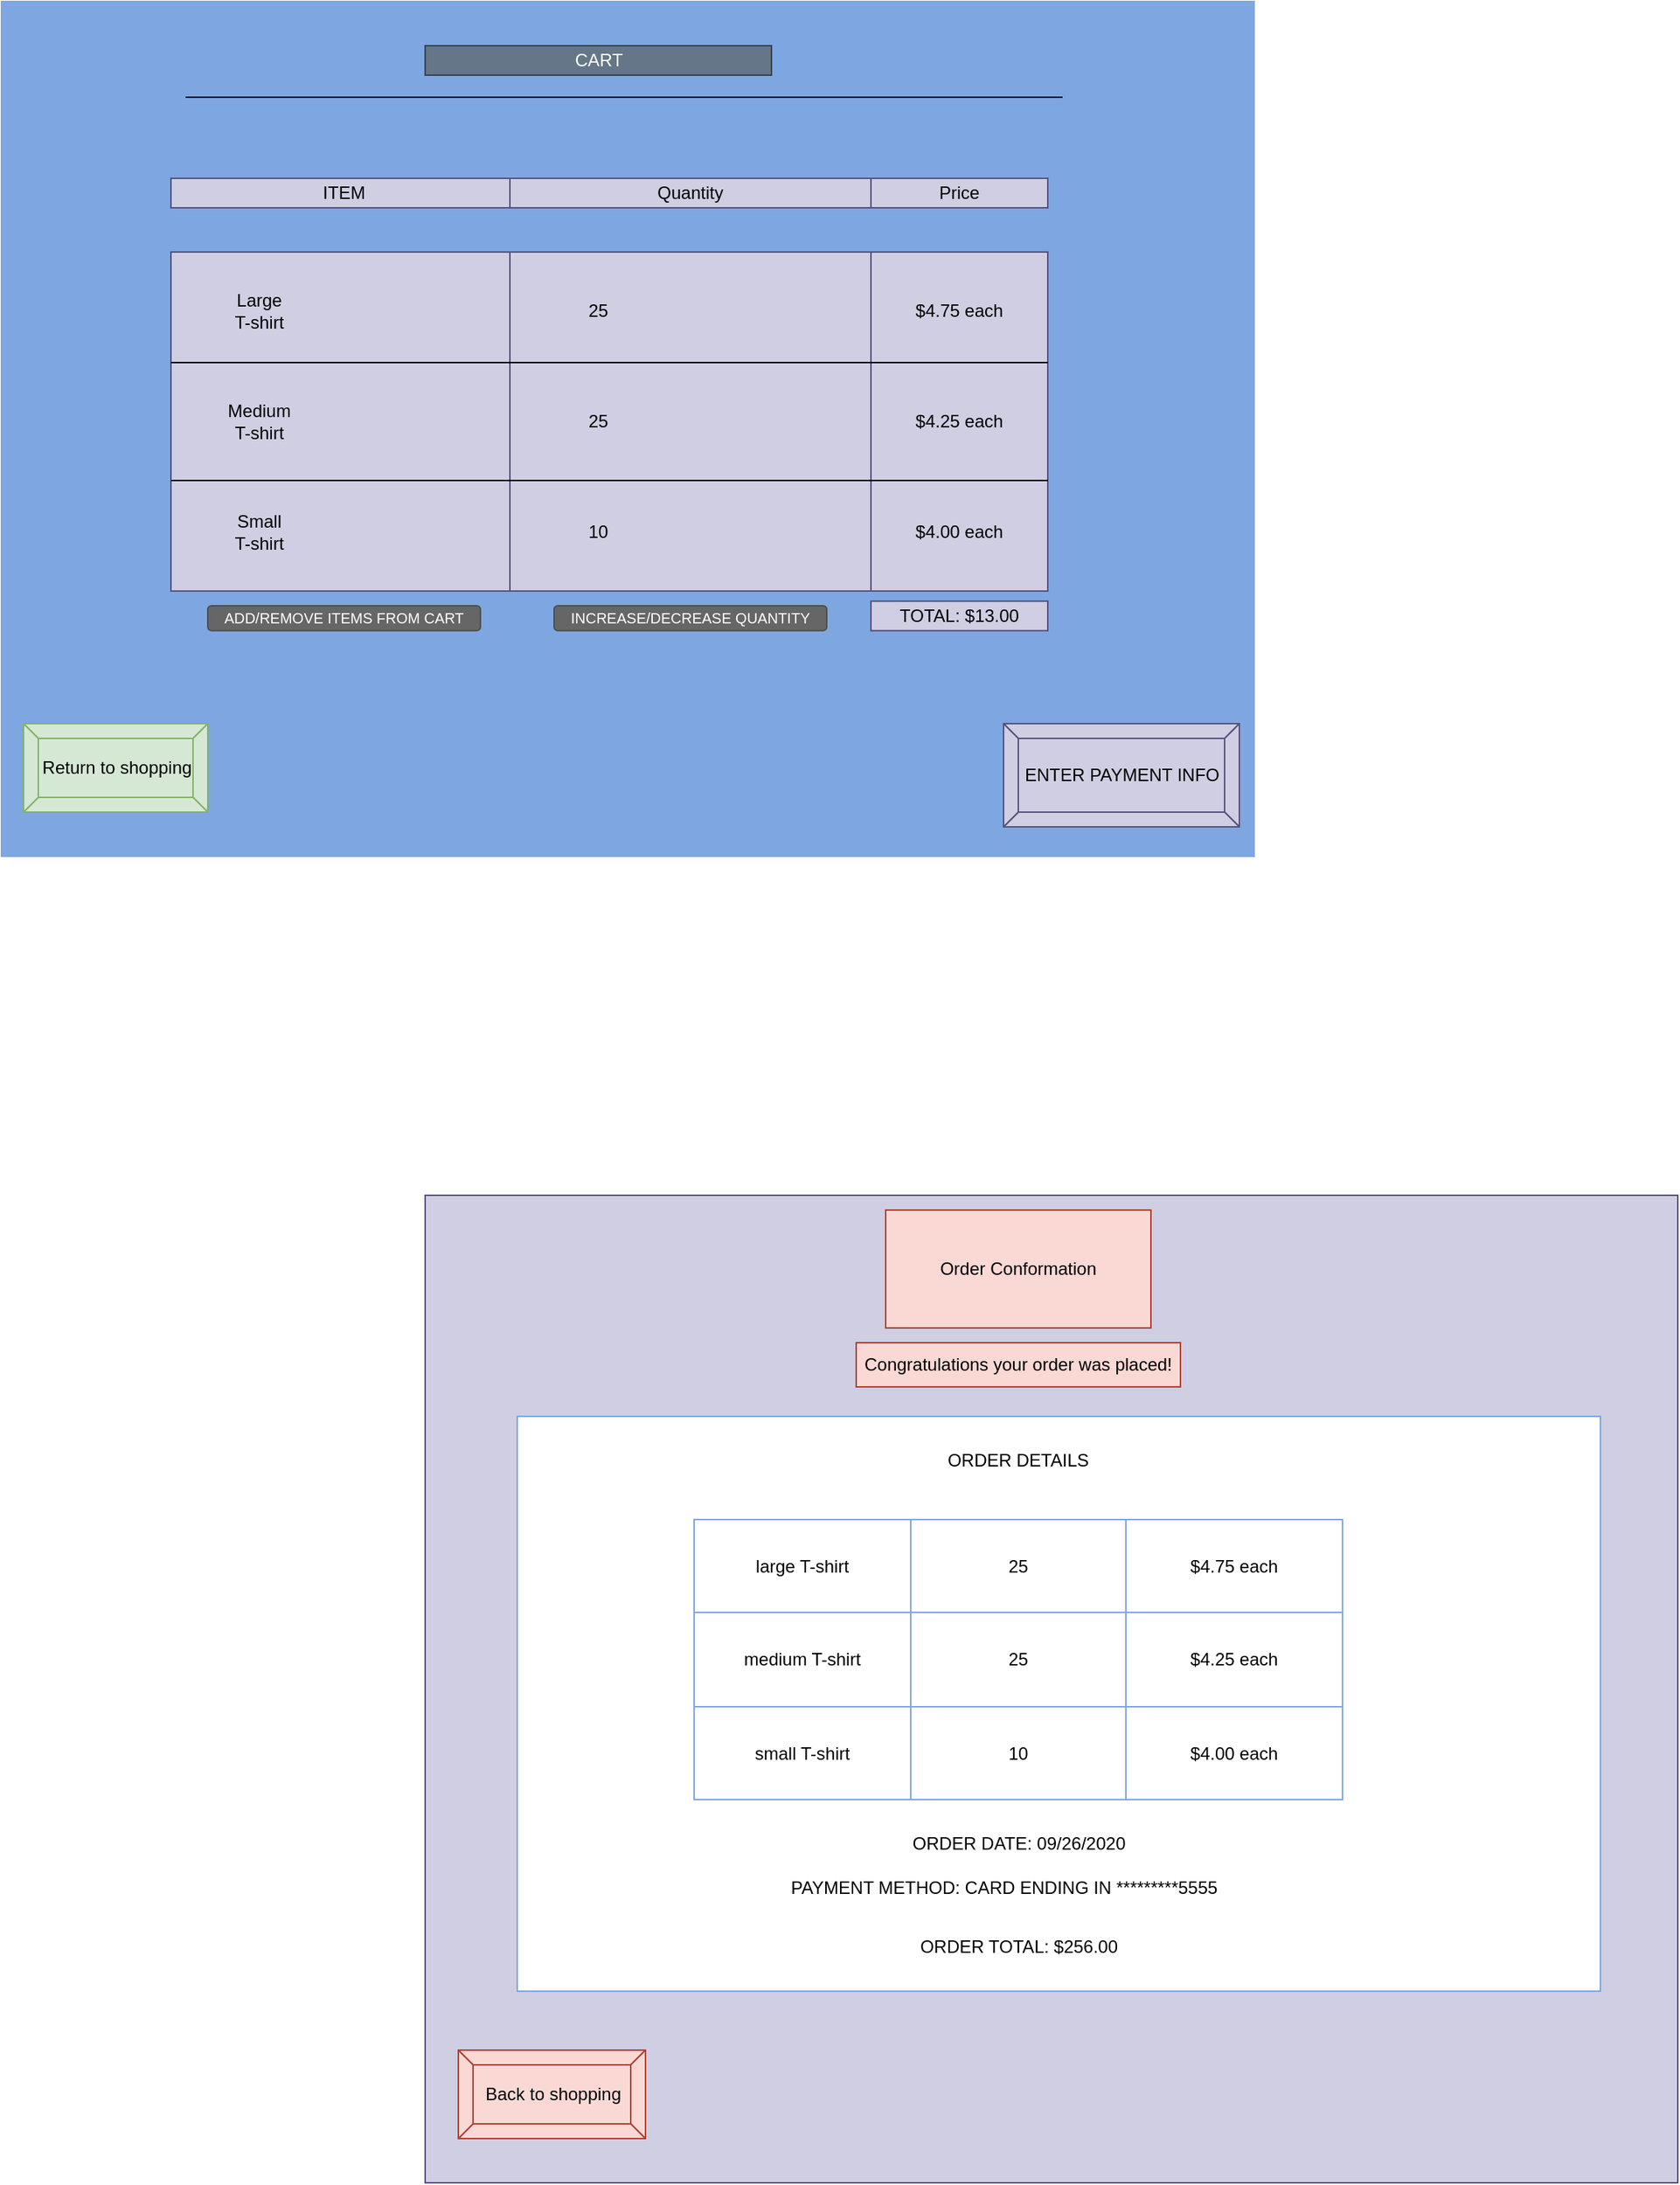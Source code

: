 <mxfile version="13.7.6" type="github">
  <diagram id="sXs699aBRK_yhBxhbvP2" name="Page-1">
    <mxGraphModel dx="1422" dy="794" grid="1" gridSize="10" guides="1" tooltips="1" connect="1" arrows="1" fold="1" page="1" pageScale="1" pageWidth="850" pageHeight="1100" math="0" shadow="0">
      <root>
        <mxCell id="0" />
        <mxCell id="1" parent="0" />
        <mxCell id="B_7StSU_QWjbHnsfs_5M-1" value="" style="rounded=0;whiteSpace=wrap;html=1;strokeColor=#7EA6E0;fillColor=#7EA6E0;" vertex="1" parent="1">
          <mxGeometry y="50" width="850" height="580" as="geometry" />
        </mxCell>
        <mxCell id="B_7StSU_QWjbHnsfs_5M-2" value="ITEM" style="text;html=1;strokeColor=#56517e;fillColor=#d0cee2;align=center;verticalAlign=middle;whiteSpace=wrap;rounded=0;" vertex="1" parent="1">
          <mxGeometry x="115" y="170" width="235" height="20" as="geometry" />
        </mxCell>
        <mxCell id="B_7StSU_QWjbHnsfs_5M-4" value="" style="rounded=0;whiteSpace=wrap;html=1;fillColor=#d0cee2;strokeColor=#56517e;" vertex="1" parent="1">
          <mxGeometry x="115" y="220" width="235" height="230" as="geometry" />
        </mxCell>
        <mxCell id="B_7StSU_QWjbHnsfs_5M-5" value="Large T-shirt" style="text;html=1;strokeColor=none;fillColor=none;align=center;verticalAlign=middle;whiteSpace=wrap;rounded=0;" vertex="1" parent="1">
          <mxGeometry x="155" y="250" width="40" height="20" as="geometry" />
        </mxCell>
        <mxCell id="B_7StSU_QWjbHnsfs_5M-6" value="Medium T-shirt" style="text;html=1;strokeColor=none;fillColor=none;align=center;verticalAlign=middle;whiteSpace=wrap;rounded=0;" vertex="1" parent="1">
          <mxGeometry x="155" y="325" width="40" height="20" as="geometry" />
        </mxCell>
        <mxCell id="B_7StSU_QWjbHnsfs_5M-7" value="Small T-shirt" style="text;html=1;strokeColor=none;fillColor=none;align=center;verticalAlign=middle;whiteSpace=wrap;rounded=0;" vertex="1" parent="1">
          <mxGeometry x="155" y="400" width="40" height="20" as="geometry" />
        </mxCell>
        <mxCell id="B_7StSU_QWjbHnsfs_5M-8" value="Quantity" style="text;html=1;strokeColor=#56517e;fillColor=#d0cee2;align=center;verticalAlign=middle;whiteSpace=wrap;rounded=0;" vertex="1" parent="1">
          <mxGeometry x="345" y="170" width="245" height="20" as="geometry" />
        </mxCell>
        <mxCell id="B_7StSU_QWjbHnsfs_5M-9" value="Price" style="text;html=1;strokeColor=#56517e;fillColor=#d0cee2;align=center;verticalAlign=middle;whiteSpace=wrap;rounded=0;" vertex="1" parent="1">
          <mxGeometry x="590" y="170" width="120" height="20" as="geometry" />
        </mxCell>
        <mxCell id="B_7StSU_QWjbHnsfs_5M-10" value="" style="rounded=0;whiteSpace=wrap;html=1;fillColor=#d0cee2;strokeColor=#56517e;" vertex="1" parent="1">
          <mxGeometry x="345" y="220" width="255" height="230" as="geometry" />
        </mxCell>
        <mxCell id="B_7StSU_QWjbHnsfs_5M-11" value="" style="rounded=0;whiteSpace=wrap;html=1;fillColor=#d0cee2;strokeColor=#56517e;" vertex="1" parent="1">
          <mxGeometry x="590" y="220" width="120" height="230" as="geometry" />
        </mxCell>
        <mxCell id="B_7StSU_QWjbHnsfs_5M-12" value="25" style="text;html=1;strokeColor=none;fillColor=none;align=center;verticalAlign=middle;whiteSpace=wrap;rounded=0;" vertex="1" parent="1">
          <mxGeometry x="385" y="250" width="40" height="20" as="geometry" />
        </mxCell>
        <mxCell id="B_7StSU_QWjbHnsfs_5M-13" value="25" style="text;html=1;strokeColor=none;fillColor=none;align=center;verticalAlign=middle;whiteSpace=wrap;rounded=0;" vertex="1" parent="1">
          <mxGeometry x="385" y="325" width="40" height="20" as="geometry" />
        </mxCell>
        <mxCell id="B_7StSU_QWjbHnsfs_5M-14" value="10" style="text;html=1;strokeColor=none;fillColor=none;align=center;verticalAlign=middle;whiteSpace=wrap;rounded=0;" vertex="1" parent="1">
          <mxGeometry x="385" y="400" width="40" height="20" as="geometry" />
        </mxCell>
        <mxCell id="B_7StSU_QWjbHnsfs_5M-15" value="$4.75 each" style="text;html=1;strokeColor=none;fillColor=none;align=center;verticalAlign=middle;whiteSpace=wrap;rounded=0;" vertex="1" parent="1">
          <mxGeometry x="615" y="250" width="70" height="20" as="geometry" />
        </mxCell>
        <mxCell id="B_7StSU_QWjbHnsfs_5M-16" value="$4.25 each" style="text;html=1;strokeColor=none;fillColor=none;align=center;verticalAlign=middle;whiteSpace=wrap;rounded=0;" vertex="1" parent="1">
          <mxGeometry x="615" y="325" width="70" height="20" as="geometry" />
        </mxCell>
        <mxCell id="B_7StSU_QWjbHnsfs_5M-17" value="$4.00 each" style="text;html=1;strokeColor=none;fillColor=none;align=center;verticalAlign=middle;whiteSpace=wrap;rounded=0;" vertex="1" parent="1">
          <mxGeometry x="615" y="400" width="70" height="20" as="geometry" />
        </mxCell>
        <mxCell id="B_7StSU_QWjbHnsfs_5M-18" value="CART" style="text;html=1;strokeColor=#314354;fillColor=#647687;align=center;verticalAlign=middle;whiteSpace=wrap;rounded=0;fontColor=#ffffff;" vertex="1" parent="1">
          <mxGeometry x="287.5" y="80" width="235" height="20" as="geometry" />
        </mxCell>
        <mxCell id="B_7StSU_QWjbHnsfs_5M-21" value="" style="line;strokeWidth=1;rotatable=0;dashed=0;labelPosition=right;align=left;verticalAlign=middle;spacingTop=0;spacingLeft=6;points=[];portConstraint=eastwest;" vertex="1" parent="1">
          <mxGeometry x="115" y="290" width="595" height="10" as="geometry" />
        </mxCell>
        <mxCell id="B_7StSU_QWjbHnsfs_5M-22" value="" style="line;strokeWidth=1;rotatable=0;dashed=0;labelPosition=right;align=left;verticalAlign=middle;spacingTop=0;spacingLeft=6;points=[];portConstraint=eastwest;" vertex="1" parent="1">
          <mxGeometry x="125" y="110" width="595" height="10" as="geometry" />
        </mxCell>
        <mxCell id="B_7StSU_QWjbHnsfs_5M-23" value="" style="line;strokeWidth=1;rotatable=0;dashed=0;labelPosition=right;align=left;verticalAlign=middle;spacingTop=0;spacingLeft=6;points=[];portConstraint=eastwest;" vertex="1" parent="1">
          <mxGeometry x="115" y="370" width="595" height="10" as="geometry" />
        </mxCell>
        <mxCell id="B_7StSU_QWjbHnsfs_5M-26" value="ENTER PAYMENT INFO" style="labelPosition=center;verticalLabelPosition=middle;align=center;html=1;shape=mxgraph.basic.button;dx=10;fillColor=#d0cee2;strokeColor=#56517e;" vertex="1" parent="1">
          <mxGeometry x="680" y="540" width="160" height="70" as="geometry" />
        </mxCell>
        <mxCell id="B_7StSU_QWjbHnsfs_5M-28" value="ADD/REMOVE ITEMS FROM CART" style="rounded=1;html=1;shadow=0;dashed=0;whiteSpace=wrap;fontSize=10;fillColor=#666666;align=center;strokeColor=#4D4D4D;fontColor=#ffffff;" vertex="1" parent="1">
          <mxGeometry x="140" y="460" width="185" height="16.88" as="geometry" />
        </mxCell>
        <mxCell id="B_7StSU_QWjbHnsfs_5M-29" value="INCREASE/DECREASE QUANTITY" style="rounded=1;html=1;shadow=0;dashed=0;whiteSpace=wrap;fontSize=10;fillColor=#666666;align=center;strokeColor=#4D4D4D;fontColor=#ffffff;" vertex="1" parent="1">
          <mxGeometry x="375" y="460" width="185" height="16.88" as="geometry" />
        </mxCell>
        <mxCell id="B_7StSU_QWjbHnsfs_5M-30" value="TOTAL: $13.00" style="text;html=1;strokeColor=#56517e;fillColor=#d0cee2;align=center;verticalAlign=middle;whiteSpace=wrap;rounded=0;" vertex="1" parent="1">
          <mxGeometry x="590" y="456.88" width="120" height="20" as="geometry" />
        </mxCell>
        <mxCell id="B_7StSU_QWjbHnsfs_5M-31" value="Return to shopping" style="labelPosition=center;verticalLabelPosition=middle;align=center;html=1;shape=mxgraph.basic.button;dx=10;fillColor=#d5e8d4;strokeColor=#82b366;" vertex="1" parent="1">
          <mxGeometry x="15" y="540" width="125" height="60" as="geometry" />
        </mxCell>
        <mxCell id="B_7StSU_QWjbHnsfs_5M-33" value="" style="rounded=0;whiteSpace=wrap;html=1;strokeColor=#56517e;fillColor=#d0cee2;" vertex="1" parent="1">
          <mxGeometry x="287.5" y="860" width="850" height="670" as="geometry" />
        </mxCell>
        <mxCell id="B_7StSU_QWjbHnsfs_5M-34" value="Order Conformation" style="text;html=1;strokeColor=#ae4132;fillColor=#fad9d5;align=center;verticalAlign=middle;whiteSpace=wrap;rounded=0;" vertex="1" parent="1">
          <mxGeometry x="600" y="870" width="180" height="80" as="geometry" />
        </mxCell>
        <mxCell id="B_7StSU_QWjbHnsfs_5M-36" value="Congratulations your order was placed!" style="text;html=1;strokeColor=#ae4132;fillColor=#fad9d5;align=center;verticalAlign=middle;whiteSpace=wrap;rounded=0;" vertex="1" parent="1">
          <mxGeometry x="580" y="960" width="220" height="30" as="geometry" />
        </mxCell>
        <mxCell id="B_7StSU_QWjbHnsfs_5M-50" value="" style="rounded=0;whiteSpace=wrap;html=1;strokeColor=#7EA6E0;fillColor=#FFFFFF;" vertex="1" parent="1">
          <mxGeometry x="350" y="1010" width="735" height="390" as="geometry" />
        </mxCell>
        <mxCell id="B_7StSU_QWjbHnsfs_5M-37" value="" style="shape=table;html=1;whiteSpace=wrap;startSize=0;container=1;collapsible=0;childLayout=tableLayout;strokeColor=#7EA6E0;fillColor=#FFFFFF;" vertex="1" parent="1">
          <mxGeometry x="470" y="1080" width="440" height="190" as="geometry" />
        </mxCell>
        <mxCell id="B_7StSU_QWjbHnsfs_5M-38" value="" style="shape=partialRectangle;html=1;whiteSpace=wrap;collapsible=0;dropTarget=0;pointerEvents=0;fillColor=none;top=0;left=0;bottom=0;right=0;points=[[0,0.5],[1,0.5]];portConstraint=eastwest;" vertex="1" parent="B_7StSU_QWjbHnsfs_5M-37">
          <mxGeometry width="440" height="63" as="geometry" />
        </mxCell>
        <mxCell id="B_7StSU_QWjbHnsfs_5M-39" value="large T-shirt" style="shape=partialRectangle;html=1;whiteSpace=wrap;connectable=0;fillColor=none;top=0;left=0;bottom=0;right=0;overflow=hidden;" vertex="1" parent="B_7StSU_QWjbHnsfs_5M-38">
          <mxGeometry width="147" height="63" as="geometry" />
        </mxCell>
        <mxCell id="B_7StSU_QWjbHnsfs_5M-40" value="25" style="shape=partialRectangle;html=1;whiteSpace=wrap;connectable=0;fillColor=none;top=0;left=0;bottom=0;right=0;overflow=hidden;" vertex="1" parent="B_7StSU_QWjbHnsfs_5M-38">
          <mxGeometry x="147" width="146" height="63" as="geometry" />
        </mxCell>
        <mxCell id="B_7StSU_QWjbHnsfs_5M-41" value="$4.75 each" style="shape=partialRectangle;html=1;whiteSpace=wrap;connectable=0;fillColor=none;top=0;left=0;bottom=0;right=0;overflow=hidden;" vertex="1" parent="B_7StSU_QWjbHnsfs_5M-38">
          <mxGeometry x="293" width="147" height="63" as="geometry" />
        </mxCell>
        <mxCell id="B_7StSU_QWjbHnsfs_5M-42" value="" style="shape=partialRectangle;html=1;whiteSpace=wrap;collapsible=0;dropTarget=0;pointerEvents=0;fillColor=none;top=0;left=0;bottom=0;right=0;points=[[0,0.5],[1,0.5]];portConstraint=eastwest;" vertex="1" parent="B_7StSU_QWjbHnsfs_5M-37">
          <mxGeometry y="63" width="440" height="64" as="geometry" />
        </mxCell>
        <mxCell id="B_7StSU_QWjbHnsfs_5M-43" value="medium T-shirt" style="shape=partialRectangle;html=1;whiteSpace=wrap;connectable=0;fillColor=none;top=0;left=0;bottom=0;right=0;overflow=hidden;" vertex="1" parent="B_7StSU_QWjbHnsfs_5M-42">
          <mxGeometry width="147" height="64" as="geometry" />
        </mxCell>
        <mxCell id="B_7StSU_QWjbHnsfs_5M-44" value="25" style="shape=partialRectangle;html=1;whiteSpace=wrap;connectable=0;fillColor=none;top=0;left=0;bottom=0;right=0;overflow=hidden;" vertex="1" parent="B_7StSU_QWjbHnsfs_5M-42">
          <mxGeometry x="147" width="146" height="64" as="geometry" />
        </mxCell>
        <mxCell id="B_7StSU_QWjbHnsfs_5M-45" value="$4.25 each" style="shape=partialRectangle;html=1;whiteSpace=wrap;connectable=0;fillColor=none;top=0;left=0;bottom=0;right=0;overflow=hidden;" vertex="1" parent="B_7StSU_QWjbHnsfs_5M-42">
          <mxGeometry x="293" width="147" height="64" as="geometry" />
        </mxCell>
        <mxCell id="B_7StSU_QWjbHnsfs_5M-46" value="" style="shape=partialRectangle;html=1;whiteSpace=wrap;collapsible=0;dropTarget=0;pointerEvents=0;fillColor=none;top=0;left=0;bottom=0;right=0;points=[[0,0.5],[1,0.5]];portConstraint=eastwest;" vertex="1" parent="B_7StSU_QWjbHnsfs_5M-37">
          <mxGeometry y="127" width="440" height="63" as="geometry" />
        </mxCell>
        <mxCell id="B_7StSU_QWjbHnsfs_5M-47" value="small T-shirt" style="shape=partialRectangle;html=1;whiteSpace=wrap;connectable=0;fillColor=none;top=0;left=0;bottom=0;right=0;overflow=hidden;" vertex="1" parent="B_7StSU_QWjbHnsfs_5M-46">
          <mxGeometry width="147" height="63" as="geometry" />
        </mxCell>
        <mxCell id="B_7StSU_QWjbHnsfs_5M-48" value="10" style="shape=partialRectangle;html=1;whiteSpace=wrap;connectable=0;fillColor=none;top=0;left=0;bottom=0;right=0;overflow=hidden;" vertex="1" parent="B_7StSU_QWjbHnsfs_5M-46">
          <mxGeometry x="147" width="146" height="63" as="geometry" />
        </mxCell>
        <mxCell id="B_7StSU_QWjbHnsfs_5M-49" value="$4.00 each" style="shape=partialRectangle;html=1;whiteSpace=wrap;connectable=0;fillColor=none;top=0;left=0;bottom=0;right=0;overflow=hidden;" vertex="1" parent="B_7StSU_QWjbHnsfs_5M-46">
          <mxGeometry x="293" width="147" height="63" as="geometry" />
        </mxCell>
        <mxCell id="B_7StSU_QWjbHnsfs_5M-51" value="ORDER DETAILS" style="text;html=1;strokeColor=none;fillColor=none;align=center;verticalAlign=middle;whiteSpace=wrap;rounded=0;" vertex="1" parent="1">
          <mxGeometry x="590" y="1030" width="200" height="20" as="geometry" />
        </mxCell>
        <mxCell id="B_7StSU_QWjbHnsfs_5M-52" value="PAYMENT METHOD: CARD ENDING IN *********5555" style="text;html=1;strokeColor=none;fillColor=none;align=center;verticalAlign=middle;whiteSpace=wrap;rounded=0;" vertex="1" parent="1">
          <mxGeometry x="522.5" y="1320" width="315" height="20" as="geometry" />
        </mxCell>
        <mxCell id="B_7StSU_QWjbHnsfs_5M-53" value="ORDER DATE: 09/26/2020" style="text;html=1;strokeColor=none;fillColor=none;align=center;verticalAlign=middle;whiteSpace=wrap;rounded=0;" vertex="1" parent="1">
          <mxGeometry x="532.5" y="1290" width="315" height="20" as="geometry" />
        </mxCell>
        <mxCell id="B_7StSU_QWjbHnsfs_5M-54" value="ORDER TOTAL: $256.00" style="text;html=1;strokeColor=none;fillColor=none;align=center;verticalAlign=middle;whiteSpace=wrap;rounded=0;" vertex="1" parent="1">
          <mxGeometry x="532.5" y="1360" width="315" height="20" as="geometry" />
        </mxCell>
        <mxCell id="B_7StSU_QWjbHnsfs_5M-55" value="Back to shopping" style="labelPosition=center;verticalLabelPosition=middle;align=center;html=1;shape=mxgraph.basic.button;dx=10;strokeColor=#ae4132;fillColor=#fad9d5;" vertex="1" parent="1">
          <mxGeometry x="310" y="1440" width="127" height="60" as="geometry" />
        </mxCell>
      </root>
    </mxGraphModel>
  </diagram>
</mxfile>

